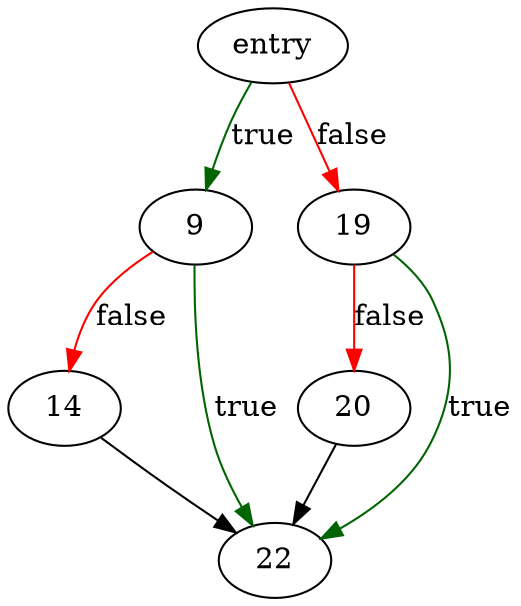 digraph "close_stream" {
	// Node definitions.
	1 [label=entry];
	9;
	14;
	19;
	20;
	22;

	// Edge definitions.
	1 -> 9 [
		color=darkgreen
		label=true
	];
	1 -> 19 [
		color=red
		label=false
	];
	9 -> 14 [
		color=red
		label=false
	];
	9 -> 22 [
		color=darkgreen
		label=true
	];
	14 -> 22;
	19 -> 20 [
		color=red
		label=false
	];
	19 -> 22 [
		color=darkgreen
		label=true
	];
	20 -> 22;
}